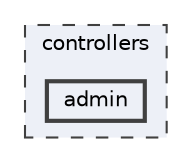 digraph "controllers/admin"
{
 // LATEX_PDF_SIZE
  bgcolor="transparent";
  edge [fontname=Helvetica,fontsize=10,labelfontname=Helvetica,labelfontsize=10];
  node [fontname=Helvetica,fontsize=10,shape=box,height=0.2,width=0.4];
  compound=true
  subgraph clusterdir_87b6ed4386158a4d6cd0ecd5fb5bd5c2 {
    graph [ bgcolor="#edf0f7", pencolor="grey25", label="controllers", fontname=Helvetica,fontsize=10 style="filled,dashed", URL="dir_87b6ed4386158a4d6cd0ecd5fb5bd5c2.html",tooltip=""]
  dir_19d99733cbfd279deef9036e0c1aae7a [label="admin", fillcolor="#edf0f7", color="grey25", style="filled,bold", URL="dir_19d99733cbfd279deef9036e0c1aae7a.html",tooltip=""];
  }
}
